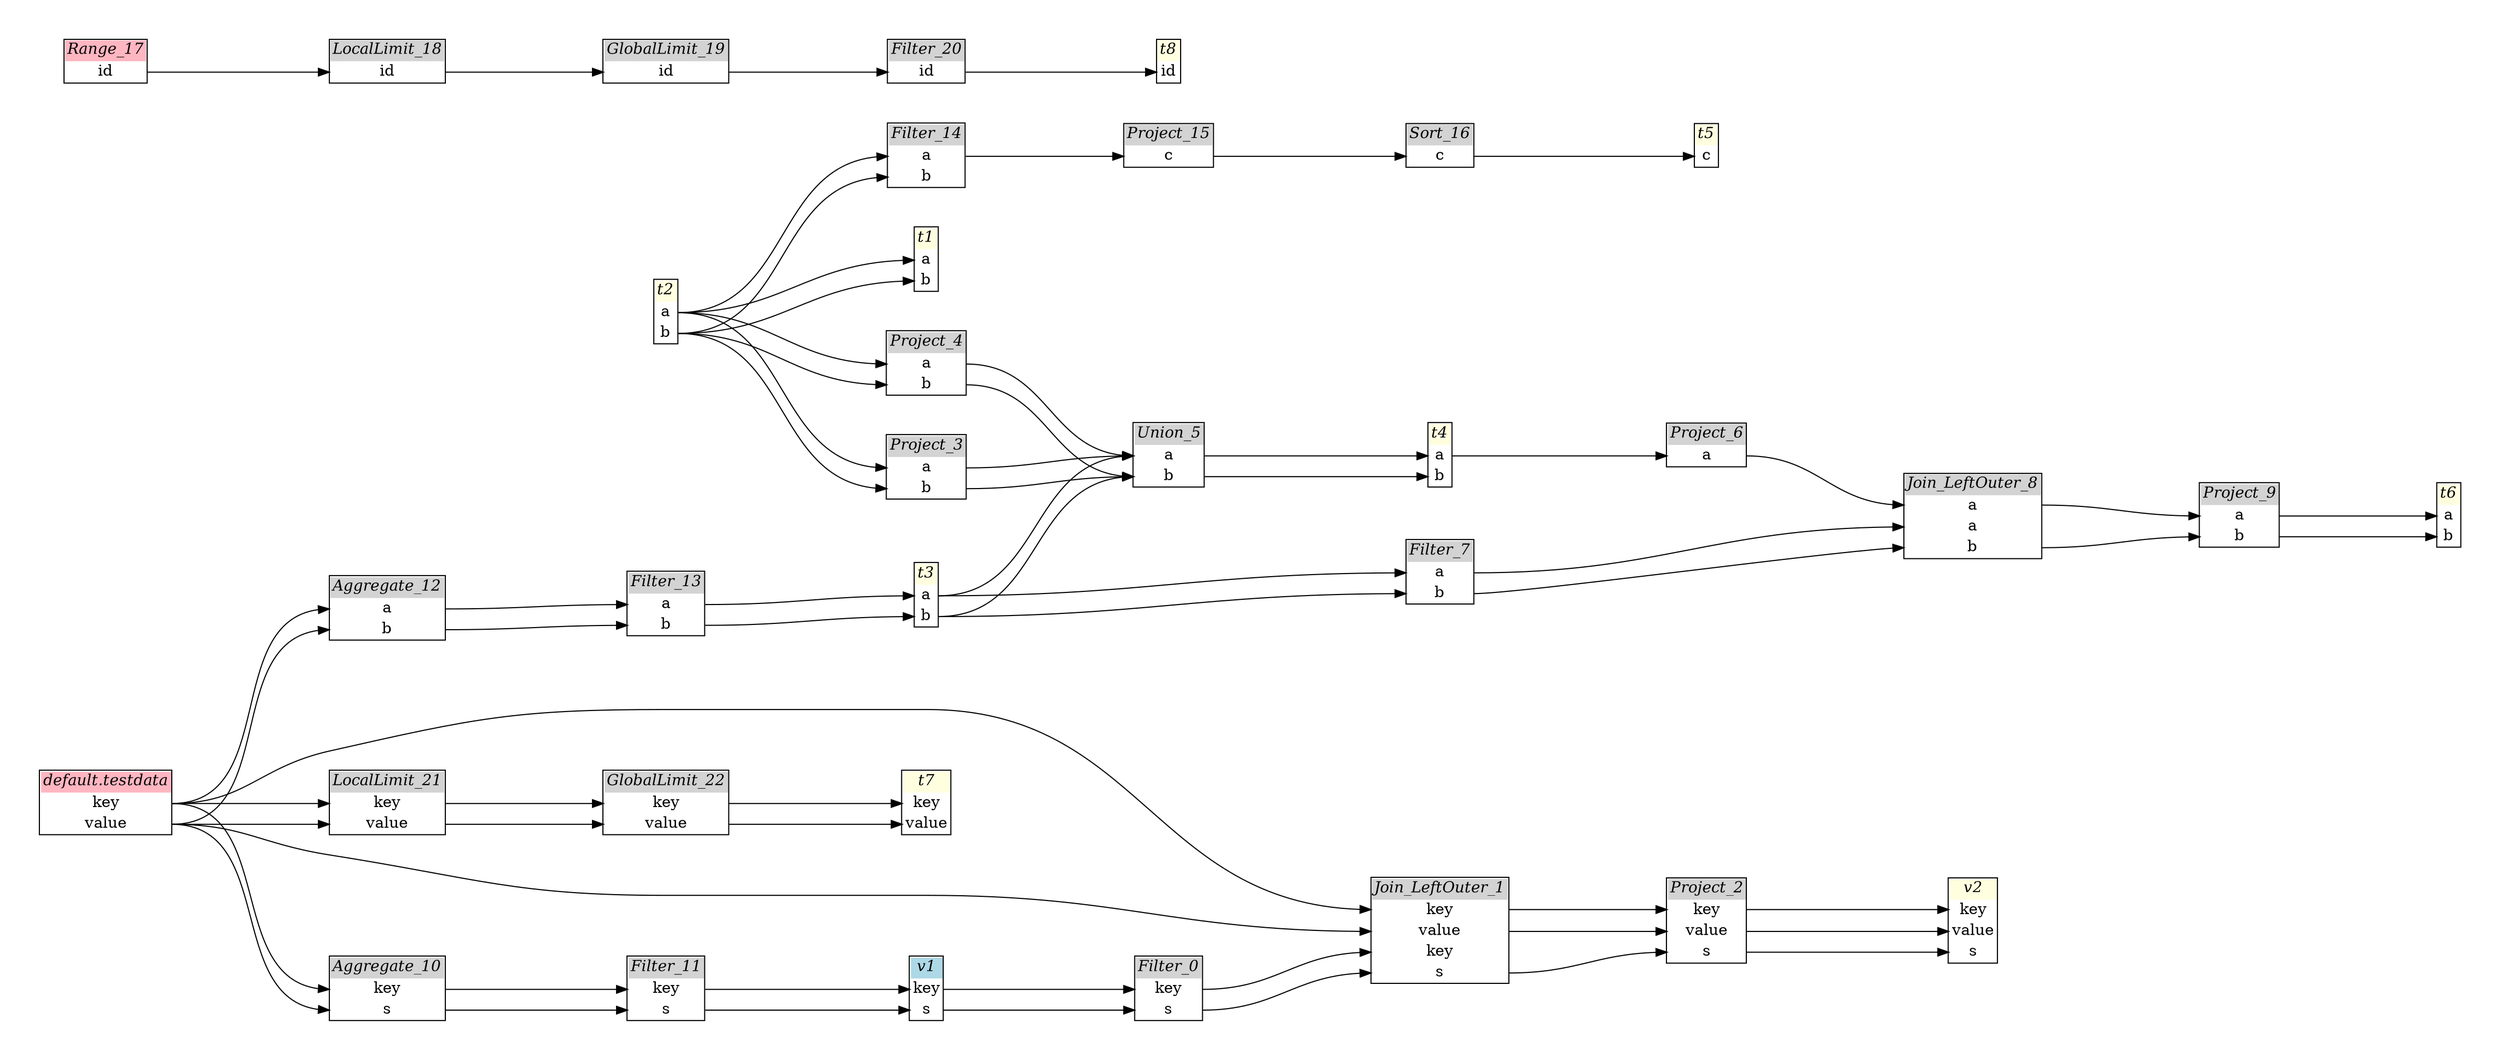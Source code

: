 // Automatically generated by SQLFlowTestSuite


digraph {
  graph [pad="0.5", nodesep="0.5", ranksep="2", fontname="Helvetica"];
  node [shape=plain]
  rankdir=LR;

  
"Aggregate_10" [label=<
<table border="1" cellborder="0" cellspacing="0">
  <tr><td bgcolor="lightgray" port="nodeName"><i>Aggregate_10</i></td></tr>
  <tr><td port="0">key</td></tr>
<tr><td port="1">s</td></tr>
</table>>];
     

"Aggregate_12" [label=<
<table border="1" cellborder="0" cellspacing="0">
  <tr><td bgcolor="lightgray" port="nodeName"><i>Aggregate_12</i></td></tr>
  <tr><td port="0">a</td></tr>
<tr><td port="1">b</td></tr>
</table>>];
     

"Filter_0" [label=<
<table border="1" cellborder="0" cellspacing="0">
  <tr><td bgcolor="lightgray" port="nodeName"><i>Filter_0</i></td></tr>
  <tr><td port="0">key</td></tr>
<tr><td port="1">s</td></tr>
</table>>];
     

"Filter_11" [label=<
<table border="1" cellborder="0" cellspacing="0">
  <tr><td bgcolor="lightgray" port="nodeName"><i>Filter_11</i></td></tr>
  <tr><td port="0">key</td></tr>
<tr><td port="1">s</td></tr>
</table>>];
     

"Filter_13" [label=<
<table border="1" cellborder="0" cellspacing="0">
  <tr><td bgcolor="lightgray" port="nodeName"><i>Filter_13</i></td></tr>
  <tr><td port="0">a</td></tr>
<tr><td port="1">b</td></tr>
</table>>];
     

"Filter_14" [label=<
<table border="1" cellborder="0" cellspacing="0">
  <tr><td bgcolor="lightgray" port="nodeName"><i>Filter_14</i></td></tr>
  <tr><td port="0">a</td></tr>
<tr><td port="1">b</td></tr>
</table>>];
     

"Filter_20" [label=<
<table border="1" cellborder="0" cellspacing="0">
  <tr><td bgcolor="lightgray" port="nodeName"><i>Filter_20</i></td></tr>
  <tr><td port="0">id</td></tr>
</table>>];
     

"Filter_7" [label=<
<table border="1" cellborder="0" cellspacing="0">
  <tr><td bgcolor="lightgray" port="nodeName"><i>Filter_7</i></td></tr>
  <tr><td port="0">a</td></tr>
<tr><td port="1">b</td></tr>
</table>>];
     

"GlobalLimit_19" [label=<
<table border="1" cellborder="0" cellspacing="0">
  <tr><td bgcolor="lightgray" port="nodeName"><i>GlobalLimit_19</i></td></tr>
  <tr><td port="0">id</td></tr>
</table>>];
     

"GlobalLimit_22" [label=<
<table border="1" cellborder="0" cellspacing="0">
  <tr><td bgcolor="lightgray" port="nodeName"><i>GlobalLimit_22</i></td></tr>
  <tr><td port="0">key</td></tr>
<tr><td port="1">value</td></tr>
</table>>];
     

"Join_LeftOuter_1" [label=<
<table border="1" cellborder="0" cellspacing="0">
  <tr><td bgcolor="lightgray" port="nodeName"><i>Join_LeftOuter_1</i></td></tr>
  <tr><td port="0">key</td></tr>
<tr><td port="1">value</td></tr>
<tr><td port="2">key</td></tr>
<tr><td port="3">s</td></tr>
</table>>];
     

"Join_LeftOuter_8" [label=<
<table border="1" cellborder="0" cellspacing="0">
  <tr><td bgcolor="lightgray" port="nodeName"><i>Join_LeftOuter_8</i></td></tr>
  <tr><td port="0">a</td></tr>
<tr><td port="1">a</td></tr>
<tr><td port="2">b</td></tr>
</table>>];
     

"LocalLimit_18" [label=<
<table border="1" cellborder="0" cellspacing="0">
  <tr><td bgcolor="lightgray" port="nodeName"><i>LocalLimit_18</i></td></tr>
  <tr><td port="0">id</td></tr>
</table>>];
     

"LocalLimit_21" [label=<
<table border="1" cellborder="0" cellspacing="0">
  <tr><td bgcolor="lightgray" port="nodeName"><i>LocalLimit_21</i></td></tr>
  <tr><td port="0">key</td></tr>
<tr><td port="1">value</td></tr>
</table>>];
     

"Project_15" [label=<
<table border="1" cellborder="0" cellspacing="0">
  <tr><td bgcolor="lightgray" port="nodeName"><i>Project_15</i></td></tr>
  <tr><td port="0">c</td></tr>
</table>>];
     

"Project_2" [label=<
<table border="1" cellborder="0" cellspacing="0">
  <tr><td bgcolor="lightgray" port="nodeName"><i>Project_2</i></td></tr>
  <tr><td port="0">key</td></tr>
<tr><td port="1">value</td></tr>
<tr><td port="2">s</td></tr>
</table>>];
     

"Project_3" [label=<
<table border="1" cellborder="0" cellspacing="0">
  <tr><td bgcolor="lightgray" port="nodeName"><i>Project_3</i></td></tr>
  <tr><td port="0">a</td></tr>
<tr><td port="1">b</td></tr>
</table>>];
     

"Project_4" [label=<
<table border="1" cellborder="0" cellspacing="0">
  <tr><td bgcolor="lightgray" port="nodeName"><i>Project_4</i></td></tr>
  <tr><td port="0">a</td></tr>
<tr><td port="1">b</td></tr>
</table>>];
     

"Project_6" [label=<
<table border="1" cellborder="0" cellspacing="0">
  <tr><td bgcolor="lightgray" port="nodeName"><i>Project_6</i></td></tr>
  <tr><td port="0">a</td></tr>
</table>>];
     

"Project_9" [label=<
<table border="1" cellborder="0" cellspacing="0">
  <tr><td bgcolor="lightgray" port="nodeName"><i>Project_9</i></td></tr>
  <tr><td port="0">a</td></tr>
<tr><td port="1">b</td></tr>
</table>>];
     

"Range_17" [label=<
<table border="1" cellborder="0" cellspacing="0">
  <tr><td bgcolor="lightpink" port="nodeName"><i>Range_17</i></td></tr>
  <tr><td port="0">id</td></tr>
</table>>];
     

"Sort_16" [label=<
<table border="1" cellborder="0" cellspacing="0">
  <tr><td bgcolor="lightgray" port="nodeName"><i>Sort_16</i></td></tr>
  <tr><td port="0">c</td></tr>
</table>>];
     

"Union_5" [label=<
<table border="1" cellborder="0" cellspacing="0">
  <tr><td bgcolor="lightgray" port="nodeName"><i>Union_5</i></td></tr>
  <tr><td port="0">a</td></tr>
<tr><td port="1">b</td></tr>
</table>>];
     

"default.testdata" [label=<
<table border="1" cellborder="0" cellspacing="0">
  <tr><td bgcolor="lightpink" port="nodeName"><i>default.testdata</i></td></tr>
  <tr><td port="0">key</td></tr>
<tr><td port="1">value</td></tr>
</table>>];
     

"t1" [label=<
<table border="1" cellborder="0" cellspacing="0">
  <tr><td bgcolor="lightyellow" port="nodeName"><i>t1</i></td></tr>
  <tr><td port="0">a</td></tr>
<tr><td port="1">b</td></tr>
</table>>];
     

"t2" [label=<
<table border="1" cellborder="0" cellspacing="0">
  <tr><td bgcolor="lightyellow" port="nodeName"><i>t2</i></td></tr>
  <tr><td port="0">a</td></tr>
<tr><td port="1">b</td></tr>
</table>>];
     

"t3" [label=<
<table border="1" cellborder="0" cellspacing="0">
  <tr><td bgcolor="lightyellow" port="nodeName"><i>t3</i></td></tr>
  <tr><td port="0">a</td></tr>
<tr><td port="1">b</td></tr>
</table>>];
     

"t4" [label=<
<table border="1" cellborder="0" cellspacing="0">
  <tr><td bgcolor="lightyellow" port="nodeName"><i>t4</i></td></tr>
  <tr><td port="0">a</td></tr>
<tr><td port="1">b</td></tr>
</table>>];
     

"t5" [label=<
<table border="1" cellborder="0" cellspacing="0">
  <tr><td bgcolor="lightyellow" port="nodeName"><i>t5</i></td></tr>
  <tr><td port="0">c</td></tr>
</table>>];
     

"t6" [label=<
<table border="1" cellborder="0" cellspacing="0">
  <tr><td bgcolor="lightyellow" port="nodeName"><i>t6</i></td></tr>
  <tr><td port="0">a</td></tr>
<tr><td port="1">b</td></tr>
</table>>];
     

"t7" [label=<
<table border="1" cellborder="0" cellspacing="0">
  <tr><td bgcolor="lightyellow" port="nodeName"><i>t7</i></td></tr>
  <tr><td port="0">key</td></tr>
<tr><td port="1">value</td></tr>
</table>>];
     

"t8" [label=<
<table border="1" cellborder="0" cellspacing="0">
  <tr><td bgcolor="lightyellow" port="nodeName"><i>t8</i></td></tr>
  <tr><td port="0">id</td></tr>
</table>>];
     

"v1" [label=<
<table border="1" cellborder="0" cellspacing="0">
  <tr><td bgcolor="lightblue" port="nodeName"><i>v1</i></td></tr>
  <tr><td port="0">key</td></tr>
<tr><td port="1">s</td></tr>
</table>>];
     

"v2" [label=<
<table border="1" cellborder="0" cellspacing="0">
  <tr><td bgcolor="lightyellow" port="nodeName"><i>v2</i></td></tr>
  <tr><td port="0">key</td></tr>
<tr><td port="1">value</td></tr>
<tr><td port="2">s</td></tr>
</table>>];
     
  "Aggregate_10":0 -> "Filter_11":0;
"Aggregate_10":1 -> "Filter_11":1;
"Aggregate_12":0 -> "Filter_13":0;
"Aggregate_12":1 -> "Filter_13":1;
"Filter_0":0 -> "Join_LeftOuter_1":2;
"Filter_0":1 -> "Join_LeftOuter_1":3;
"Filter_11":0 -> "v1":0;
"Filter_11":1 -> "v1":1;
"Filter_13":0 -> "t3":0;
"Filter_13":1 -> "t3":1;
"Filter_14":0 -> "Project_15":0;
"Filter_20":0 -> "t8":0;
"Filter_7":0 -> "Join_LeftOuter_8":1;
"Filter_7":1 -> "Join_LeftOuter_8":2;
"GlobalLimit_19":0 -> "Filter_20":0;
"GlobalLimit_22":0 -> "t7":0;
"GlobalLimit_22":1 -> "t7":1;
"Join_LeftOuter_1":0 -> "Project_2":0;
"Join_LeftOuter_1":1 -> "Project_2":1;
"Join_LeftOuter_1":3 -> "Project_2":2;
"Join_LeftOuter_8":0 -> "Project_9":0;
"Join_LeftOuter_8":2 -> "Project_9":1;
"LocalLimit_18":0 -> "GlobalLimit_19":0;
"LocalLimit_21":0 -> "GlobalLimit_22":0;
"LocalLimit_21":1 -> "GlobalLimit_22":1;
"Project_15":0 -> "Sort_16":0;
"Project_2":0 -> "v2":0;
"Project_2":1 -> "v2":1;
"Project_2":2 -> "v2":2;
"Project_3":0 -> "Union_5":0
"Project_3":1 -> "Union_5":1
"Project_4":0 -> "Union_5":0
"Project_4":1 -> "Union_5":1
"Project_6":0 -> "Join_LeftOuter_8":0;
"Project_9":0 -> "t6":0;
"Project_9":1 -> "t6":1;
"Range_17":0 -> "LocalLimit_18":0;
"Sort_16":0 -> "t5":0;
"Union_5":0 -> "t4":0;
"Union_5":1 -> "t4":1;
"default.testdata":0 -> "Aggregate_10":0;
"default.testdata":0 -> "Aggregate_12":0;
"default.testdata":0 -> "Join_LeftOuter_1":0;
"default.testdata":0 -> "LocalLimit_21":0;
"default.testdata":1 -> "Aggregate_10":1;
"default.testdata":1 -> "Aggregate_12":1;
"default.testdata":1 -> "Join_LeftOuter_1":1;
"default.testdata":1 -> "LocalLimit_21":1;
"t2":0 -> "Filter_14":0;
"t2":0 -> "Project_3":0;
"t2":0 -> "Project_4":0;
"t2":0 -> "t1":0;
"t2":1 -> "Filter_14":1;
"t2":1 -> "Project_3":1;
"t2":1 -> "Project_4":1;
"t2":1 -> "t1":1;
"t3":0 -> "Filter_7":0;
"t3":0 -> "Union_5":0
"t3":1 -> "Filter_7":1;
"t3":1 -> "Union_5":1
"t4":0 -> "Project_6":0;
"v1":0 -> "Filter_0":0;
"v1":1 -> "Filter_0":1;
}
       